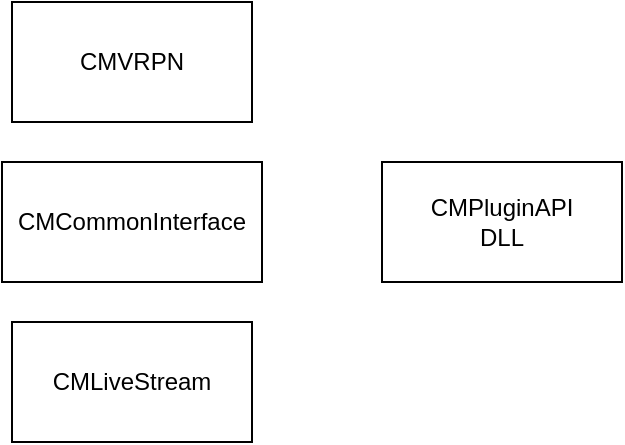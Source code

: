 <mxfile version="22.1.3" type="github">
  <diagram name="第 1 页" id="l_GkcDuePBD5FiNpogjj">
    <mxGraphModel dx="1709" dy="935" grid="1" gridSize="10" guides="1" tooltips="1" connect="1" arrows="1" fold="1" page="1" pageScale="1" pageWidth="827" pageHeight="1169" math="0" shadow="0">
      <root>
        <mxCell id="0" />
        <mxCell id="1" parent="0" />
        <mxCell id="BmWYOrbidce_TWZ4z-0n-1" value="CMPluginAPI&lt;br&gt;DLL" style="rounded=0;whiteSpace=wrap;html=1;" vertex="1" parent="1">
          <mxGeometry x="240" y="290" width="120" height="60" as="geometry" />
        </mxCell>
        <mxCell id="BmWYOrbidce_TWZ4z-0n-2" value="CMVRPN" style="rounded=0;whiteSpace=wrap;html=1;" vertex="1" parent="1">
          <mxGeometry x="55" y="210" width="120" height="60" as="geometry" />
        </mxCell>
        <mxCell id="BmWYOrbidce_TWZ4z-0n-3" value="CMLiveStream" style="rounded=0;whiteSpace=wrap;html=1;" vertex="1" parent="1">
          <mxGeometry x="55" y="370" width="120" height="60" as="geometry" />
        </mxCell>
        <mxCell id="BmWYOrbidce_TWZ4z-0n-4" value="CMCommonInterface" style="rounded=0;whiteSpace=wrap;html=1;" vertex="1" parent="1">
          <mxGeometry x="50" y="290" width="130" height="60" as="geometry" />
        </mxCell>
      </root>
    </mxGraphModel>
  </diagram>
</mxfile>
